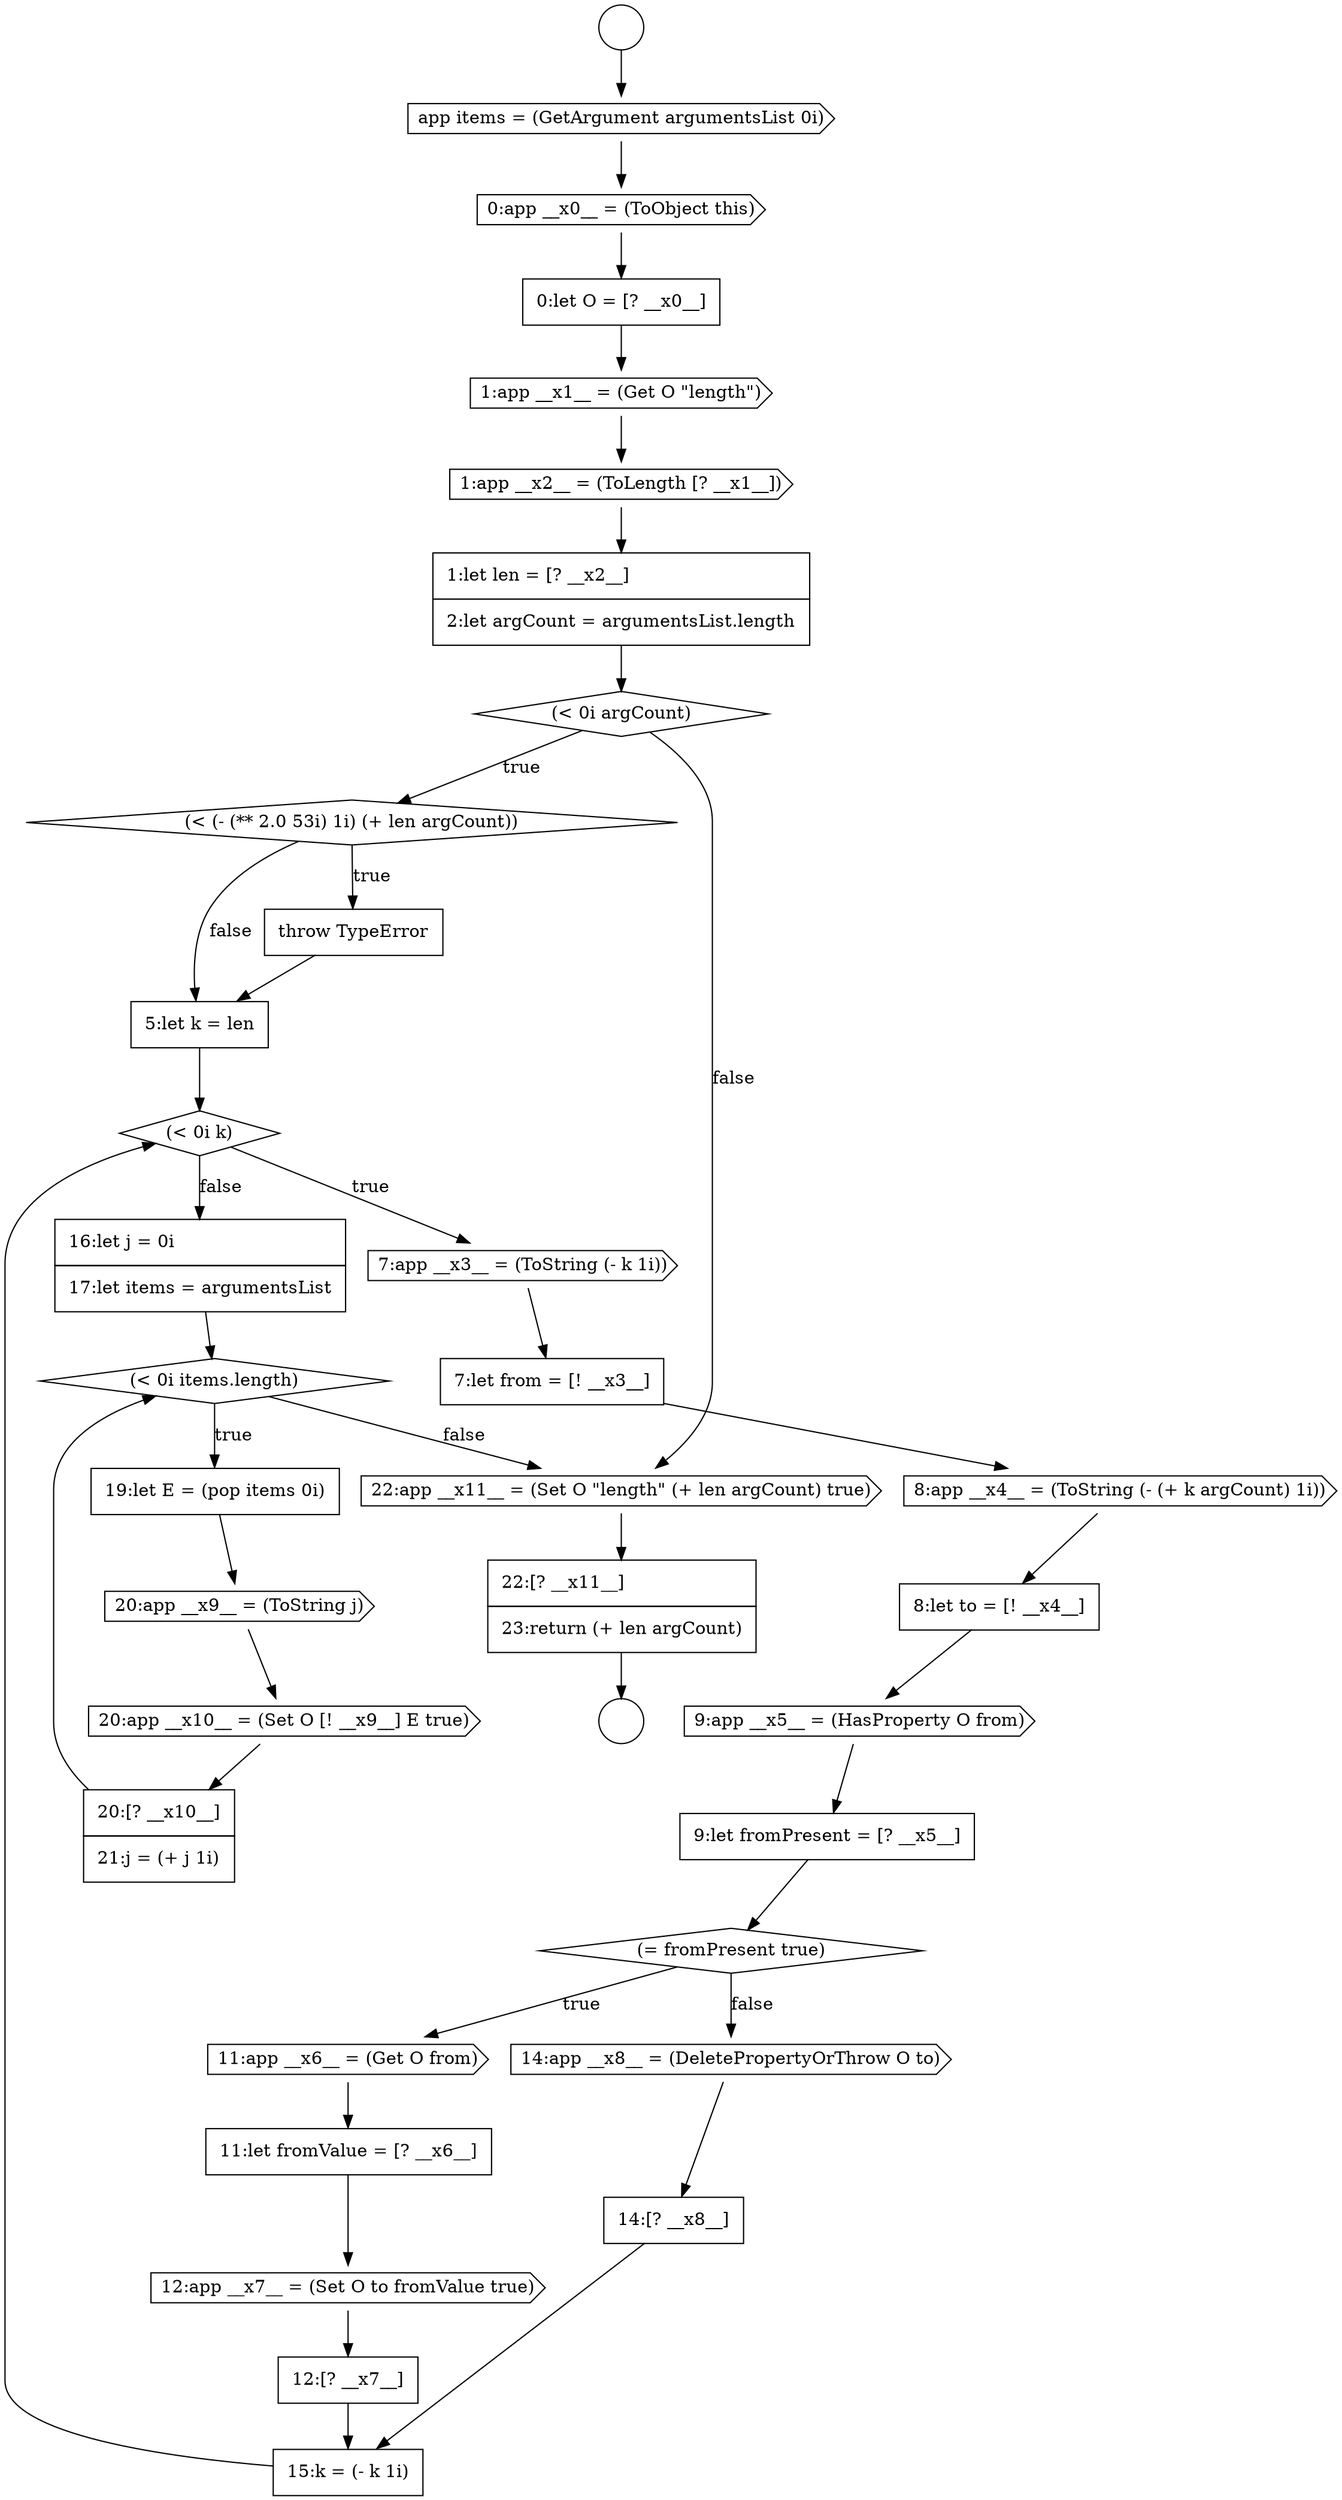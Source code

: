 digraph {
  node15720 [shape=none, margin=0, label=<<font color="black">
    <table border="0" cellborder="1" cellspacing="0" cellpadding="10">
      <tr><td align="left">16:let j = 0i</td></tr>
      <tr><td align="left">17:let items = argumentsList</td></tr>
    </table>
  </font>> color="black" fillcolor="white" style=filled]
  node15723 [shape=cds, label=<<font color="black">20:app __x9__ = (ToString j)</font>> color="black" fillcolor="white" style=filled]
  node15706 [shape=cds, label=<<font color="black">7:app __x3__ = (ToString (- k 1i))</font>> color="black" fillcolor="white" style=filled]
  node15716 [shape=none, margin=0, label=<<font color="black">
    <table border="0" cellborder="1" cellspacing="0" cellpadding="10">
      <tr><td align="left">12:[? __x7__]</td></tr>
    </table>
  </font>> color="black" fillcolor="white" style=filled]
  node15697 [shape=none, margin=0, label=<<font color="black">
    <table border="0" cellborder="1" cellspacing="0" cellpadding="10">
      <tr><td align="left">0:let O = [? __x0__]</td></tr>
    </table>
  </font>> color="black" fillcolor="white" style=filled]
  node15719 [shape=none, margin=0, label=<<font color="black">
    <table border="0" cellborder="1" cellspacing="0" cellpadding="10">
      <tr><td align="left">15:k = (- k 1i)</td></tr>
    </table>
  </font>> color="black" fillcolor="white" style=filled]
  node15724 [shape=cds, label=<<font color="black">20:app __x10__ = (Set O [! __x9__] E true)</font>> color="black" fillcolor="white" style=filled]
  node15725 [shape=none, margin=0, label=<<font color="black">
    <table border="0" cellborder="1" cellspacing="0" cellpadding="10">
      <tr><td align="left">20:[? __x10__]</td></tr>
      <tr><td align="left">21:j = (+ j 1i)</td></tr>
    </table>
  </font>> color="black" fillcolor="white" style=filled]
  node15699 [shape=cds, label=<<font color="black">1:app __x2__ = (ToLength [? __x1__])</font>> color="black" fillcolor="white" style=filled]
  node15705 [shape=diamond, label=<<font color="black">(&lt; 0i k)</font>> color="black" fillcolor="white" style=filled]
  node15726 [shape=cds, label=<<font color="black">22:app __x11__ = (Set O &quot;length&quot; (+ len argCount) true)</font>> color="black" fillcolor="white" style=filled]
  node15722 [shape=none, margin=0, label=<<font color="black">
    <table border="0" cellborder="1" cellspacing="0" cellpadding="10">
      <tr><td align="left">19:let E = (pop items 0i)</td></tr>
    </table>
  </font>> color="black" fillcolor="white" style=filled]
  node15698 [shape=cds, label=<<font color="black">1:app __x1__ = (Get O &quot;length&quot;)</font>> color="black" fillcolor="white" style=filled]
  node15703 [shape=none, margin=0, label=<<font color="black">
    <table border="0" cellborder="1" cellspacing="0" cellpadding="10">
      <tr><td align="left">throw TypeError</td></tr>
    </table>
  </font>> color="black" fillcolor="white" style=filled]
  node15727 [shape=none, margin=0, label=<<font color="black">
    <table border="0" cellborder="1" cellspacing="0" cellpadding="10">
      <tr><td align="left">22:[? __x11__]</td></tr>
      <tr><td align="left">23:return (+ len argCount)</td></tr>
    </table>
  </font>> color="black" fillcolor="white" style=filled]
  node15695 [shape=cds, label=<<font color="black">app items = (GetArgument argumentsList 0i)</font>> color="black" fillcolor="white" style=filled]
  node15712 [shape=diamond, label=<<font color="black">(= fromPresent true)</font>> color="black" fillcolor="white" style=filled]
  node15710 [shape=cds, label=<<font color="black">9:app __x5__ = (HasProperty O from)</font>> color="black" fillcolor="white" style=filled]
  node15702 [shape=diamond, label=<<font color="black">(&lt; (- (** 2.0 53i) 1i) (+ len argCount))</font>> color="black" fillcolor="white" style=filled]
  node15714 [shape=none, margin=0, label=<<font color="black">
    <table border="0" cellborder="1" cellspacing="0" cellpadding="10">
      <tr><td align="left">11:let fromValue = [? __x6__]</td></tr>
    </table>
  </font>> color="black" fillcolor="white" style=filled]
  node15707 [shape=none, margin=0, label=<<font color="black">
    <table border="0" cellborder="1" cellspacing="0" cellpadding="10">
      <tr><td align="left">7:let from = [! __x3__]</td></tr>
    </table>
  </font>> color="black" fillcolor="white" style=filled]
  node15715 [shape=cds, label=<<font color="black">12:app __x7__ = (Set O to fromValue true)</font>> color="black" fillcolor="white" style=filled]
  node15696 [shape=cds, label=<<font color="black">0:app __x0__ = (ToObject this)</font>> color="black" fillcolor="white" style=filled]
  node15718 [shape=none, margin=0, label=<<font color="black">
    <table border="0" cellborder="1" cellspacing="0" cellpadding="10">
      <tr><td align="left">14:[? __x8__]</td></tr>
    </table>
  </font>> color="black" fillcolor="white" style=filled]
  node15708 [shape=cds, label=<<font color="black">8:app __x4__ = (ToString (- (+ k argCount) 1i))</font>> color="black" fillcolor="white" style=filled]
  node15700 [shape=none, margin=0, label=<<font color="black">
    <table border="0" cellborder="1" cellspacing="0" cellpadding="10">
      <tr><td align="left">1:let len = [? __x2__]</td></tr>
      <tr><td align="left">2:let argCount = argumentsList.length</td></tr>
    </table>
  </font>> color="black" fillcolor="white" style=filled]
  node15701 [shape=diamond, label=<<font color="black">(&lt; 0i argCount)</font>> color="black" fillcolor="white" style=filled]
  node15713 [shape=cds, label=<<font color="black">11:app __x6__ = (Get O from)</font>> color="black" fillcolor="white" style=filled]
  node15693 [shape=circle label=" " color="black" fillcolor="white" style=filled]
  node15721 [shape=diamond, label=<<font color="black">(&lt; 0i items.length)</font>> color="black" fillcolor="white" style=filled]
  node15704 [shape=none, margin=0, label=<<font color="black">
    <table border="0" cellborder="1" cellspacing="0" cellpadding="10">
      <tr><td align="left">5:let k = len</td></tr>
    </table>
  </font>> color="black" fillcolor="white" style=filled]
  node15717 [shape=cds, label=<<font color="black">14:app __x8__ = (DeletePropertyOrThrow O to)</font>> color="black" fillcolor="white" style=filled]
  node15694 [shape=circle label=" " color="black" fillcolor="white" style=filled]
  node15711 [shape=none, margin=0, label=<<font color="black">
    <table border="0" cellborder="1" cellspacing="0" cellpadding="10">
      <tr><td align="left">9:let fromPresent = [? __x5__]</td></tr>
    </table>
  </font>> color="black" fillcolor="white" style=filled]
  node15709 [shape=none, margin=0, label=<<font color="black">
    <table border="0" cellborder="1" cellspacing="0" cellpadding="10">
      <tr><td align="left">8:let to = [! __x4__]</td></tr>
    </table>
  </font>> color="black" fillcolor="white" style=filled]
  node15709 -> node15710 [ color="black"]
  node15705 -> node15706 [label=<<font color="black">true</font>> color="black"]
  node15705 -> node15720 [label=<<font color="black">false</font>> color="black"]
  node15701 -> node15702 [label=<<font color="black">true</font>> color="black"]
  node15701 -> node15726 [label=<<font color="black">false</font>> color="black"]
  node15723 -> node15724 [ color="black"]
  node15697 -> node15698 [ color="black"]
  node15727 -> node15694 [ color="black"]
  node15725 -> node15721 [ color="black"]
  node15699 -> node15700 [ color="black"]
  node15693 -> node15695 [ color="black"]
  node15711 -> node15712 [ color="black"]
  node15715 -> node15716 [ color="black"]
  node15707 -> node15708 [ color="black"]
  node15726 -> node15727 [ color="black"]
  node15710 -> node15711 [ color="black"]
  node15719 -> node15705 [ color="black"]
  node15700 -> node15701 [ color="black"]
  node15720 -> node15721 [ color="black"]
  node15696 -> node15697 [ color="black"]
  node15722 -> node15723 [ color="black"]
  node15706 -> node15707 [ color="black"]
  node15704 -> node15705 [ color="black"]
  node15712 -> node15713 [label=<<font color="black">true</font>> color="black"]
  node15712 -> node15717 [label=<<font color="black">false</font>> color="black"]
  node15716 -> node15719 [ color="black"]
  node15698 -> node15699 [ color="black"]
  node15708 -> node15709 [ color="black"]
  node15714 -> node15715 [ color="black"]
  node15703 -> node15704 [ color="black"]
  node15713 -> node15714 [ color="black"]
  node15724 -> node15725 [ color="black"]
  node15721 -> node15722 [label=<<font color="black">true</font>> color="black"]
  node15721 -> node15726 [label=<<font color="black">false</font>> color="black"]
  node15695 -> node15696 [ color="black"]
  node15718 -> node15719 [ color="black"]
  node15717 -> node15718 [ color="black"]
  node15702 -> node15703 [label=<<font color="black">true</font>> color="black"]
  node15702 -> node15704 [label=<<font color="black">false</font>> color="black"]
}
